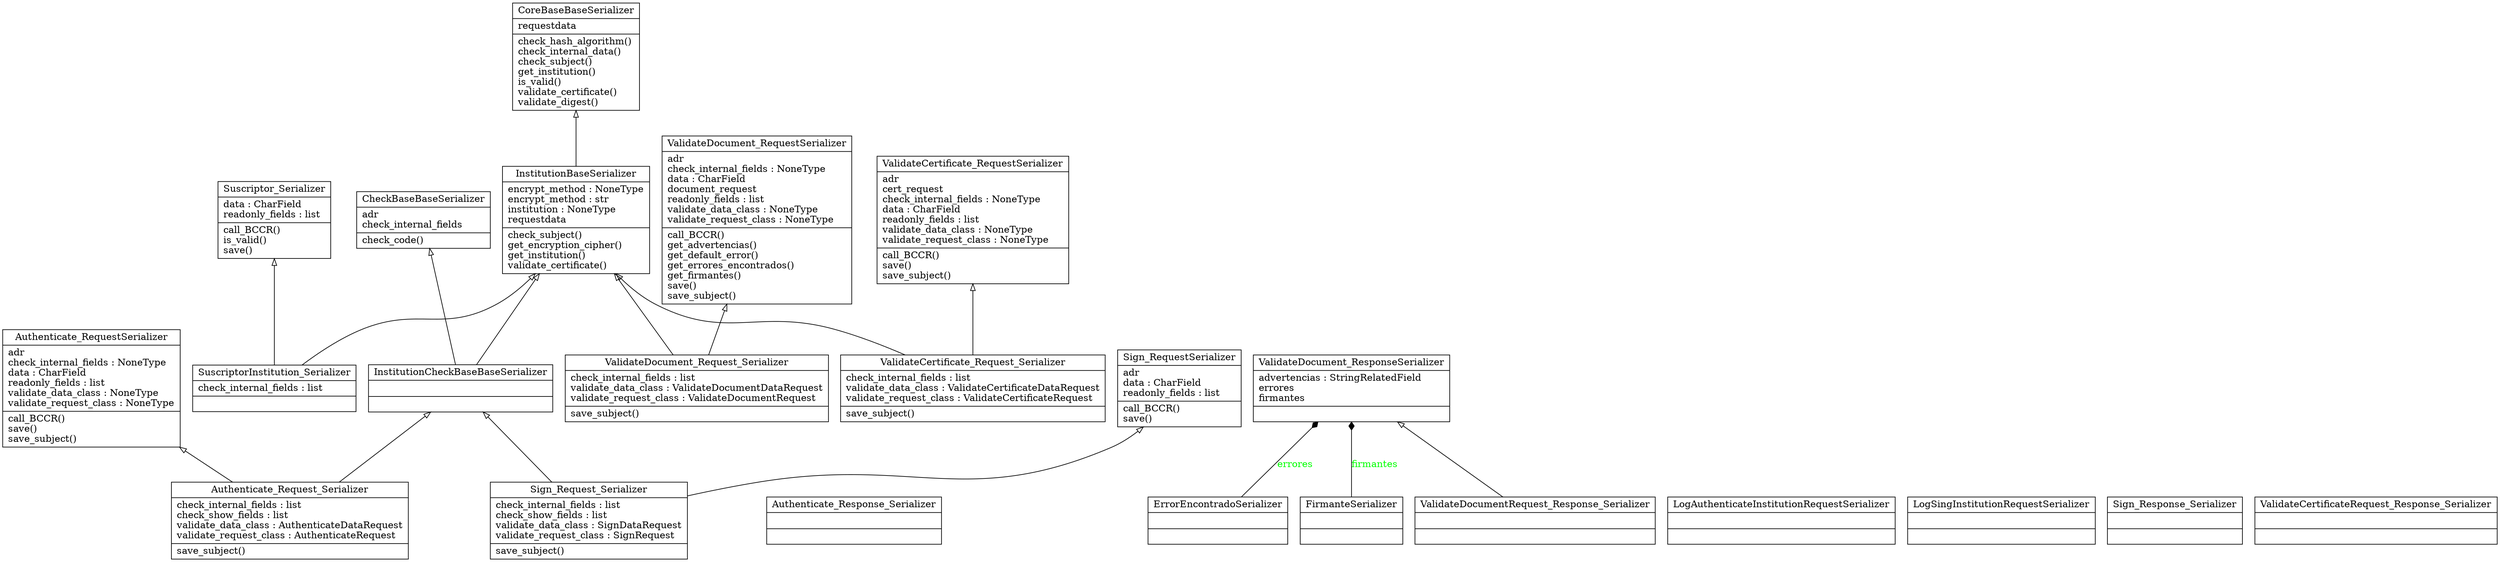 digraph "classes" {
charset="utf-8"
rankdir=BT
"0" [label="{Authenticate_RequestSerializer|adr\lcheck_internal_fields : NoneType\ldata : CharField\lreadonly_fields : list\lvalidate_data_class : NoneType\lvalidate_request_class : NoneType\l|call_BCCR()\lsave()\lsave_subject()\l}", shape="record"];
"1" [label="{Authenticate_Request_Serializer|check_internal_fields : list\lcheck_show_fields : list\lvalidate_data_class : AuthenticateDataRequest\lvalidate_request_class : AuthenticateRequest\l|save_subject()\l}", shape="record"];
"2" [label="{Authenticate_Response_Serializer|\l|}", shape="record"];
"3" [label="{CheckBaseBaseSerializer|adr\lcheck_internal_fields\l|check_code()\l}", shape="record"];
"4" [label="{CoreBaseBaseSerializer|requestdata\l|check_hash_algorithm()\lcheck_internal_data()\lcheck_subject()\lget_institution()\lis_valid()\lvalidate_certificate()\lvalidate_digest()\l}", shape="record"];
"5" [label="{ErrorEncontradoSerializer|\l|}", shape="record"];
"6" [label="{FirmanteSerializer|\l|}", shape="record"];
"7" [label="{InstitutionBaseSerializer|encrypt_method : NoneType\lencrypt_method : str\linstitution : NoneType\lrequestdata\l|check_subject()\lget_encryption_cipher()\lget_institution()\lvalidate_certificate()\l}", shape="record"];
"8" [label="{InstitutionCheckBaseBaseSerializer|\l|}", shape="record"];
"9" [label="{LogAuthenticateInstitutionRequestSerializer|\l|}", shape="record"];
"10" [label="{LogSingInstitutionRequestSerializer|\l|}", shape="record"];
"24" [label="{Sign_RequestSerializer|adr\ldata : CharField\lreadonly_fields : list\l|call_BCCR()\lsave()\l}", shape="record"];
"25" [label="{Sign_Request_Serializer|check_internal_fields : list\lcheck_show_fields : list\lvalidate_data_class : SignDataRequest\lvalidate_request_class : SignRequest\l|save_subject()\l}", shape="record"];
"26" [label="{Sign_Response_Serializer|\l|}", shape="record"];
"27" [label="{SuscriptorInstitution_Serializer|check_internal_fields : list\l|}", shape="record"];
"28" [label="{Suscriptor_Serializer|data : CharField\lreadonly_fields : list\l|call_BCCR()\lis_valid()\lsave()\l}", shape="record"];
"29" [label="{ValidateCertificateRequest_Response_Serializer|\l|}", shape="record"];
"30" [label="{ValidateCertificate_RequestSerializer|adr\lcert_request\lcheck_internal_fields : NoneType\ldata : CharField\lreadonly_fields : list\lvalidate_data_class : NoneType\lvalidate_request_class : NoneType\l|call_BCCR()\lsave()\lsave_subject()\l}", shape="record"];
"31" [label="{ValidateCertificate_Request_Serializer|check_internal_fields : list\lvalidate_data_class : ValidateCertificateDataRequest\lvalidate_request_class : ValidateCertificateRequest\l|save_subject()\l}", shape="record"];
"32" [label="{ValidateDocumentRequest_Response_Serializer|\l|}", shape="record"];
"33" [label="{ValidateDocument_RequestSerializer|adr\lcheck_internal_fields : NoneType\ldata : CharField\ldocument_request\lreadonly_fields : list\lvalidate_data_class : NoneType\lvalidate_request_class : NoneType\l|call_BCCR()\lget_advertencias()\lget_default_error()\lget_errores_encontrados()\lget_firmantes()\lsave()\lsave_subject()\l}", shape="record"];
"34" [label="{ValidateDocument_Request_Serializer|check_internal_fields : list\lvalidate_data_class : ValidateDocumentDataRequest\lvalidate_request_class : ValidateDocumentRequest\l|save_subject()\l}", shape="record"];
"35" [label="{ValidateDocument_ResponseSerializer|advertencias : StringRelatedField\lerrores\lfirmantes\l|}", shape="record"];
"1" -> "0" [arrowhead="empty", arrowtail="none"];
"1" -> "8" [arrowhead="empty", arrowtail="none"];
"7" -> "4" [arrowhead="empty", arrowtail="none"];
"8" -> "3" [arrowhead="empty", arrowtail="none"];
"8" -> "7" [arrowhead="empty", arrowtail="none"];
"25" -> "8" [arrowhead="empty", arrowtail="none"];
"25" -> "24" [arrowhead="empty", arrowtail="none"];
"27" -> "7" [arrowhead="empty", arrowtail="none"];
"27" -> "28" [arrowhead="empty", arrowtail="none"];
"31" -> "7" [arrowhead="empty", arrowtail="none"];
"31" -> "30" [arrowhead="empty", arrowtail="none"];
"32" -> "35" [arrowhead="empty", arrowtail="none"];
"34" -> "7" [arrowhead="empty", arrowtail="none"];
"34" -> "33" [arrowhead="empty", arrowtail="none"];
"5" -> "35" [arrowhead="diamond", arrowtail="none", fontcolor="green", label="errores", style="solid"];
"6" -> "35" [arrowhead="diamond", arrowtail="none", fontcolor="green", label="firmantes", style="solid"];
}
